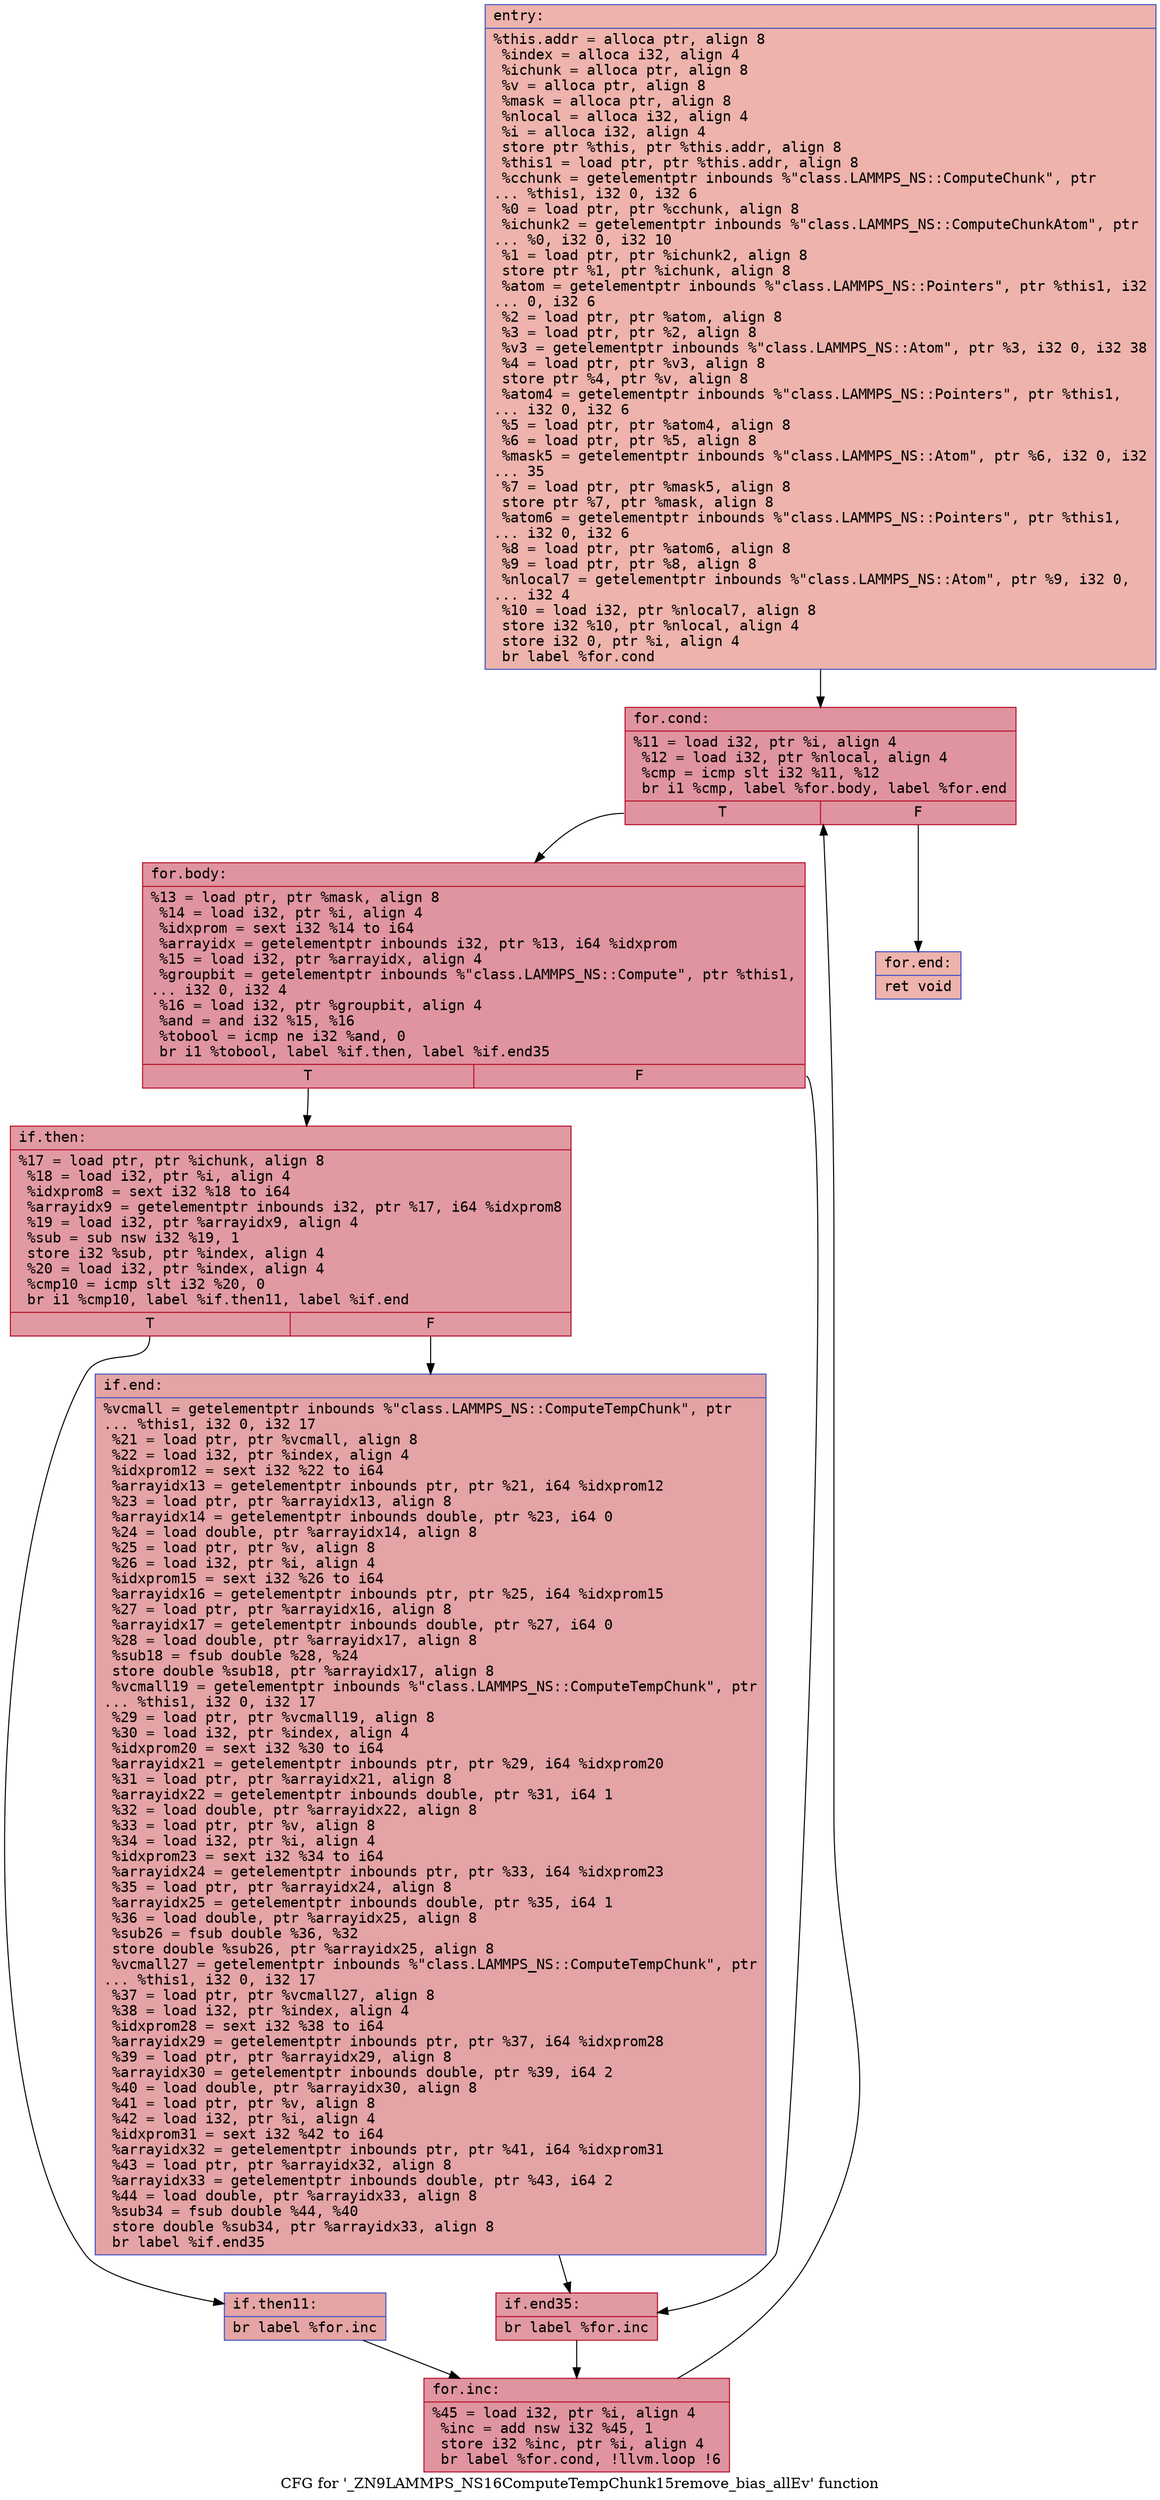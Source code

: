 digraph "CFG for '_ZN9LAMMPS_NS16ComputeTempChunk15remove_bias_allEv' function" {
	label="CFG for '_ZN9LAMMPS_NS16ComputeTempChunk15remove_bias_allEv' function";

	Node0x555af8c4f5d0 [shape=record,color="#3d50c3ff", style=filled, fillcolor="#d6524470" fontname="Courier",label="{entry:\l|  %this.addr = alloca ptr, align 8\l  %index = alloca i32, align 4\l  %ichunk = alloca ptr, align 8\l  %v = alloca ptr, align 8\l  %mask = alloca ptr, align 8\l  %nlocal = alloca i32, align 4\l  %i = alloca i32, align 4\l  store ptr %this, ptr %this.addr, align 8\l  %this1 = load ptr, ptr %this.addr, align 8\l  %cchunk = getelementptr inbounds %\"class.LAMMPS_NS::ComputeChunk\", ptr\l... %this1, i32 0, i32 6\l  %0 = load ptr, ptr %cchunk, align 8\l  %ichunk2 = getelementptr inbounds %\"class.LAMMPS_NS::ComputeChunkAtom\", ptr\l... %0, i32 0, i32 10\l  %1 = load ptr, ptr %ichunk2, align 8\l  store ptr %1, ptr %ichunk, align 8\l  %atom = getelementptr inbounds %\"class.LAMMPS_NS::Pointers\", ptr %this1, i32\l... 0, i32 6\l  %2 = load ptr, ptr %atom, align 8\l  %3 = load ptr, ptr %2, align 8\l  %v3 = getelementptr inbounds %\"class.LAMMPS_NS::Atom\", ptr %3, i32 0, i32 38\l  %4 = load ptr, ptr %v3, align 8\l  store ptr %4, ptr %v, align 8\l  %atom4 = getelementptr inbounds %\"class.LAMMPS_NS::Pointers\", ptr %this1,\l... i32 0, i32 6\l  %5 = load ptr, ptr %atom4, align 8\l  %6 = load ptr, ptr %5, align 8\l  %mask5 = getelementptr inbounds %\"class.LAMMPS_NS::Atom\", ptr %6, i32 0, i32\l... 35\l  %7 = load ptr, ptr %mask5, align 8\l  store ptr %7, ptr %mask, align 8\l  %atom6 = getelementptr inbounds %\"class.LAMMPS_NS::Pointers\", ptr %this1,\l... i32 0, i32 6\l  %8 = load ptr, ptr %atom6, align 8\l  %9 = load ptr, ptr %8, align 8\l  %nlocal7 = getelementptr inbounds %\"class.LAMMPS_NS::Atom\", ptr %9, i32 0,\l... i32 4\l  %10 = load i32, ptr %nlocal7, align 8\l  store i32 %10, ptr %nlocal, align 4\l  store i32 0, ptr %i, align 4\l  br label %for.cond\l}"];
	Node0x555af8c4f5d0 -> Node0x555af8c50c70[tooltip="entry -> for.cond\nProbability 100.00%" ];
	Node0x555af8c50c70 [shape=record,color="#b70d28ff", style=filled, fillcolor="#b70d2870" fontname="Courier",label="{for.cond:\l|  %11 = load i32, ptr %i, align 4\l  %12 = load i32, ptr %nlocal, align 4\l  %cmp = icmp slt i32 %11, %12\l  br i1 %cmp, label %for.body, label %for.end\l|{<s0>T|<s1>F}}"];
	Node0x555af8c50c70:s0 -> Node0x555af8c50f10[tooltip="for.cond -> for.body\nProbability 96.88%" ];
	Node0x555af8c50c70:s1 -> Node0x555af8c50f90[tooltip="for.cond -> for.end\nProbability 3.12%" ];
	Node0x555af8c50f10 [shape=record,color="#b70d28ff", style=filled, fillcolor="#b70d2870" fontname="Courier",label="{for.body:\l|  %13 = load ptr, ptr %mask, align 8\l  %14 = load i32, ptr %i, align 4\l  %idxprom = sext i32 %14 to i64\l  %arrayidx = getelementptr inbounds i32, ptr %13, i64 %idxprom\l  %15 = load i32, ptr %arrayidx, align 4\l  %groupbit = getelementptr inbounds %\"class.LAMMPS_NS::Compute\", ptr %this1,\l... i32 0, i32 4\l  %16 = load i32, ptr %groupbit, align 4\l  %and = and i32 %15, %16\l  %tobool = icmp ne i32 %and, 0\l  br i1 %tobool, label %if.then, label %if.end35\l|{<s0>T|<s1>F}}"];
	Node0x555af8c50f10:s0 -> Node0x555af8c500c0[tooltip="for.body -> if.then\nProbability 62.50%" ];
	Node0x555af8c50f10:s1 -> Node0x555af8c51850[tooltip="for.body -> if.end35\nProbability 37.50%" ];
	Node0x555af8c500c0 [shape=record,color="#b70d28ff", style=filled, fillcolor="#bb1b2c70" fontname="Courier",label="{if.then:\l|  %17 = load ptr, ptr %ichunk, align 8\l  %18 = load i32, ptr %i, align 4\l  %idxprom8 = sext i32 %18 to i64\l  %arrayidx9 = getelementptr inbounds i32, ptr %17, i64 %idxprom8\l  %19 = load i32, ptr %arrayidx9, align 4\l  %sub = sub nsw i32 %19, 1\l  store i32 %sub, ptr %index, align 4\l  %20 = load i32, ptr %index, align 4\l  %cmp10 = icmp slt i32 %20, 0\l  br i1 %cmp10, label %if.then11, label %if.end\l|{<s0>T|<s1>F}}"];
	Node0x555af8c500c0:s0 -> Node0x555af8c51ef0[tooltip="if.then -> if.then11\nProbability 37.50%" ];
	Node0x555af8c500c0:s1 -> Node0x555af8c51f70[tooltip="if.then -> if.end\nProbability 62.50%" ];
	Node0x555af8c51ef0 [shape=record,color="#3d50c3ff", style=filled, fillcolor="#c5333470" fontname="Courier",label="{if.then11:\l|  br label %for.inc\l}"];
	Node0x555af8c51ef0 -> Node0x555af8c52090[tooltip="if.then11 -> for.inc\nProbability 100.00%" ];
	Node0x555af8c51f70 [shape=record,color="#3d50c3ff", style=filled, fillcolor="#c32e3170" fontname="Courier",label="{if.end:\l|  %vcmall = getelementptr inbounds %\"class.LAMMPS_NS::ComputeTempChunk\", ptr\l... %this1, i32 0, i32 17\l  %21 = load ptr, ptr %vcmall, align 8\l  %22 = load i32, ptr %index, align 4\l  %idxprom12 = sext i32 %22 to i64\l  %arrayidx13 = getelementptr inbounds ptr, ptr %21, i64 %idxprom12\l  %23 = load ptr, ptr %arrayidx13, align 8\l  %arrayidx14 = getelementptr inbounds double, ptr %23, i64 0\l  %24 = load double, ptr %arrayidx14, align 8\l  %25 = load ptr, ptr %v, align 8\l  %26 = load i32, ptr %i, align 4\l  %idxprom15 = sext i32 %26 to i64\l  %arrayidx16 = getelementptr inbounds ptr, ptr %25, i64 %idxprom15\l  %27 = load ptr, ptr %arrayidx16, align 8\l  %arrayidx17 = getelementptr inbounds double, ptr %27, i64 0\l  %28 = load double, ptr %arrayidx17, align 8\l  %sub18 = fsub double %28, %24\l  store double %sub18, ptr %arrayidx17, align 8\l  %vcmall19 = getelementptr inbounds %\"class.LAMMPS_NS::ComputeTempChunk\", ptr\l... %this1, i32 0, i32 17\l  %29 = load ptr, ptr %vcmall19, align 8\l  %30 = load i32, ptr %index, align 4\l  %idxprom20 = sext i32 %30 to i64\l  %arrayidx21 = getelementptr inbounds ptr, ptr %29, i64 %idxprom20\l  %31 = load ptr, ptr %arrayidx21, align 8\l  %arrayidx22 = getelementptr inbounds double, ptr %31, i64 1\l  %32 = load double, ptr %arrayidx22, align 8\l  %33 = load ptr, ptr %v, align 8\l  %34 = load i32, ptr %i, align 4\l  %idxprom23 = sext i32 %34 to i64\l  %arrayidx24 = getelementptr inbounds ptr, ptr %33, i64 %idxprom23\l  %35 = load ptr, ptr %arrayidx24, align 8\l  %arrayidx25 = getelementptr inbounds double, ptr %35, i64 1\l  %36 = load double, ptr %arrayidx25, align 8\l  %sub26 = fsub double %36, %32\l  store double %sub26, ptr %arrayidx25, align 8\l  %vcmall27 = getelementptr inbounds %\"class.LAMMPS_NS::ComputeTempChunk\", ptr\l... %this1, i32 0, i32 17\l  %37 = load ptr, ptr %vcmall27, align 8\l  %38 = load i32, ptr %index, align 4\l  %idxprom28 = sext i32 %38 to i64\l  %arrayidx29 = getelementptr inbounds ptr, ptr %37, i64 %idxprom28\l  %39 = load ptr, ptr %arrayidx29, align 8\l  %arrayidx30 = getelementptr inbounds double, ptr %39, i64 2\l  %40 = load double, ptr %arrayidx30, align 8\l  %41 = load ptr, ptr %v, align 8\l  %42 = load i32, ptr %i, align 4\l  %idxprom31 = sext i32 %42 to i64\l  %arrayidx32 = getelementptr inbounds ptr, ptr %41, i64 %idxprom31\l  %43 = load ptr, ptr %arrayidx32, align 8\l  %arrayidx33 = getelementptr inbounds double, ptr %43, i64 2\l  %44 = load double, ptr %arrayidx33, align 8\l  %sub34 = fsub double %44, %40\l  store double %sub34, ptr %arrayidx33, align 8\l  br label %if.end35\l}"];
	Node0x555af8c51f70 -> Node0x555af8c51850[tooltip="if.end -> if.end35\nProbability 100.00%" ];
	Node0x555af8c51850 [shape=record,color="#b70d28ff", style=filled, fillcolor="#bb1b2c70" fontname="Courier",label="{if.end35:\l|  br label %for.inc\l}"];
	Node0x555af8c51850 -> Node0x555af8c52090[tooltip="if.end35 -> for.inc\nProbability 100.00%" ];
	Node0x555af8c52090 [shape=record,color="#b70d28ff", style=filled, fillcolor="#b70d2870" fontname="Courier",label="{for.inc:\l|  %45 = load i32, ptr %i, align 4\l  %inc = add nsw i32 %45, 1\l  store i32 %inc, ptr %i, align 4\l  br label %for.cond, !llvm.loop !6\l}"];
	Node0x555af8c52090 -> Node0x555af8c50c70[tooltip="for.inc -> for.cond\nProbability 100.00%" ];
	Node0x555af8c50f90 [shape=record,color="#3d50c3ff", style=filled, fillcolor="#d6524470" fontname="Courier",label="{for.end:\l|  ret void\l}"];
}
